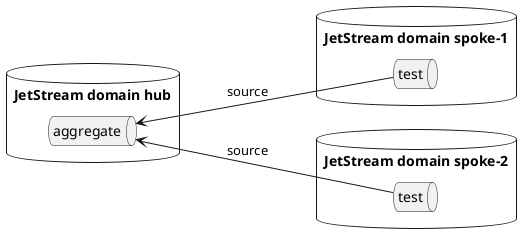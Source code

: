@startuml
left to right direction
database "JetStream domain hub" as jshub {
    queue aggregate
}

database "JetStream domain spoke-1" as jsspoke1 {
    queue "test" as test1 
}

database "JetStream domain spoke-2" as jsspoke2 {
    queue "test" as test2 
}

aggregate <--- test1 : source
aggregate <--- test2 : source
@enduml